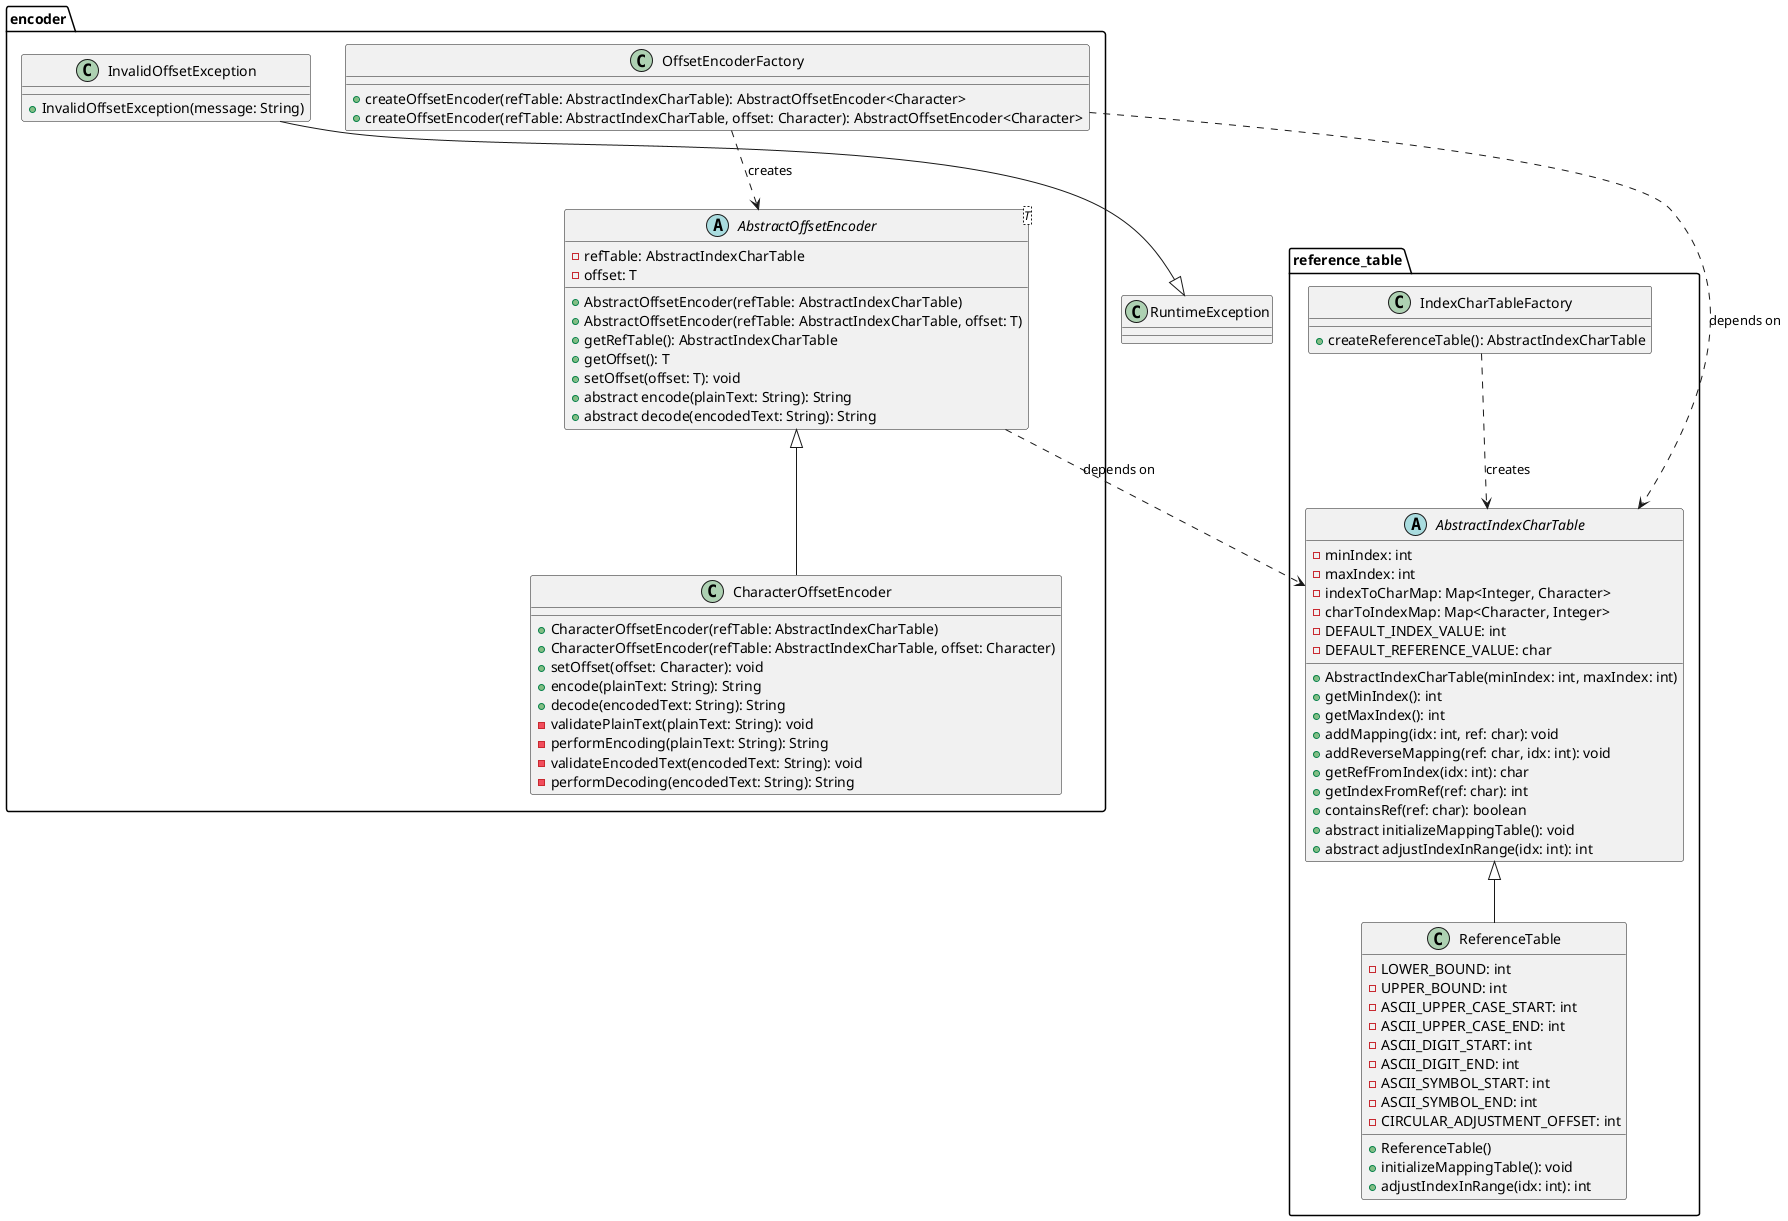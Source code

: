 @startuml
package reference_table{
  abstract class AbstractIndexCharTable {
    - minIndex: int
    - maxIndex: int
    - indexToCharMap: Map<Integer, Character>
    - charToIndexMap: Map<Character, Integer>
    - DEFAULT_INDEX_VALUE: int
    - DEFAULT_REFERENCE_VALUE: char
    + AbstractIndexCharTable(minIndex: int, maxIndex: int)
    + getMinIndex(): int
    + getMaxIndex(): int
    + addMapping(idx: int, ref: char): void
    + addReverseMapping(ref: char, idx: int): void
    + getRefFromIndex(idx: int): char
    + getIndexFromRef(ref: char): int
    + containsRef(ref: char): boolean
    + abstract initializeMappingTable(): void
    + abstract adjustIndexInRange(idx: int): int
  }

  class ReferenceTable {
    - LOWER_BOUND: int
    - UPPER_BOUND: int
    - ASCII_UPPER_CASE_START: int
    - ASCII_UPPER_CASE_END: int
    - ASCII_DIGIT_START: int
    - ASCII_DIGIT_END: int
    - ASCII_SYMBOL_START: int
    - ASCII_SYMBOL_END: int
    - CIRCULAR_ADJUSTMENT_OFFSET: int
    + ReferenceTable()
    + initializeMappingTable(): void
    + adjustIndexInRange(idx: int): int
  }

  class IndexCharTableFactory {
    + createReferenceTable(): AbstractIndexCharTable
  }
}

package encoder{
  abstract class AbstractOffsetEncoder <T> {
    - refTable: AbstractIndexCharTable
    - offset: T
    + AbstractOffsetEncoder(refTable: AbstractIndexCharTable)
    + AbstractOffsetEncoder(refTable: AbstractIndexCharTable, offset: T)
    + getRefTable(): AbstractIndexCharTable
    + getOffset(): T
    + setOffset(offset: T): void
    + abstract encode(plainText: String): String
    + abstract decode(encodedText: String): String
  }

  class CharacterOffsetEncoder {
    + CharacterOffsetEncoder(refTable: AbstractIndexCharTable)
    + CharacterOffsetEncoder(refTable: AbstractIndexCharTable, offset: Character)
    + setOffset(offset: Character): void
    + encode(plainText: String): String
    + decode(encodedText: String): String
    - validatePlainText(plainText: String): void
    - performEncoding(plainText: String): String
    - validateEncodedText(encodedText: String): void
    - performDecoding(encodedText: String): String
  }

  class InvalidOffsetException {
    + InvalidOffsetException(message: String)
  }

  class OffsetEncoderFactory {
    + createOffsetEncoder(refTable: AbstractIndexCharTable): AbstractOffsetEncoder<Character>
    + createOffsetEncoder(refTable: AbstractIndexCharTable, offset: Character): AbstractOffsetEncoder<Character>
  }

}


AbstractOffsetEncoder <|-- CharacterOffsetEncoder
InvalidOffsetException --|> RuntimeException
AbstractIndexCharTable <|-- ReferenceTable
IndexCharTableFactory ..> AbstractIndexCharTable : creates
AbstractOffsetEncoder ..> AbstractIndexCharTable: depends on
OffsetEncoderFactory ..> AbstractIndexCharTable: depends on
OffsetEncoderFactory ..> AbstractOffsetEncoder : creates
@enduml